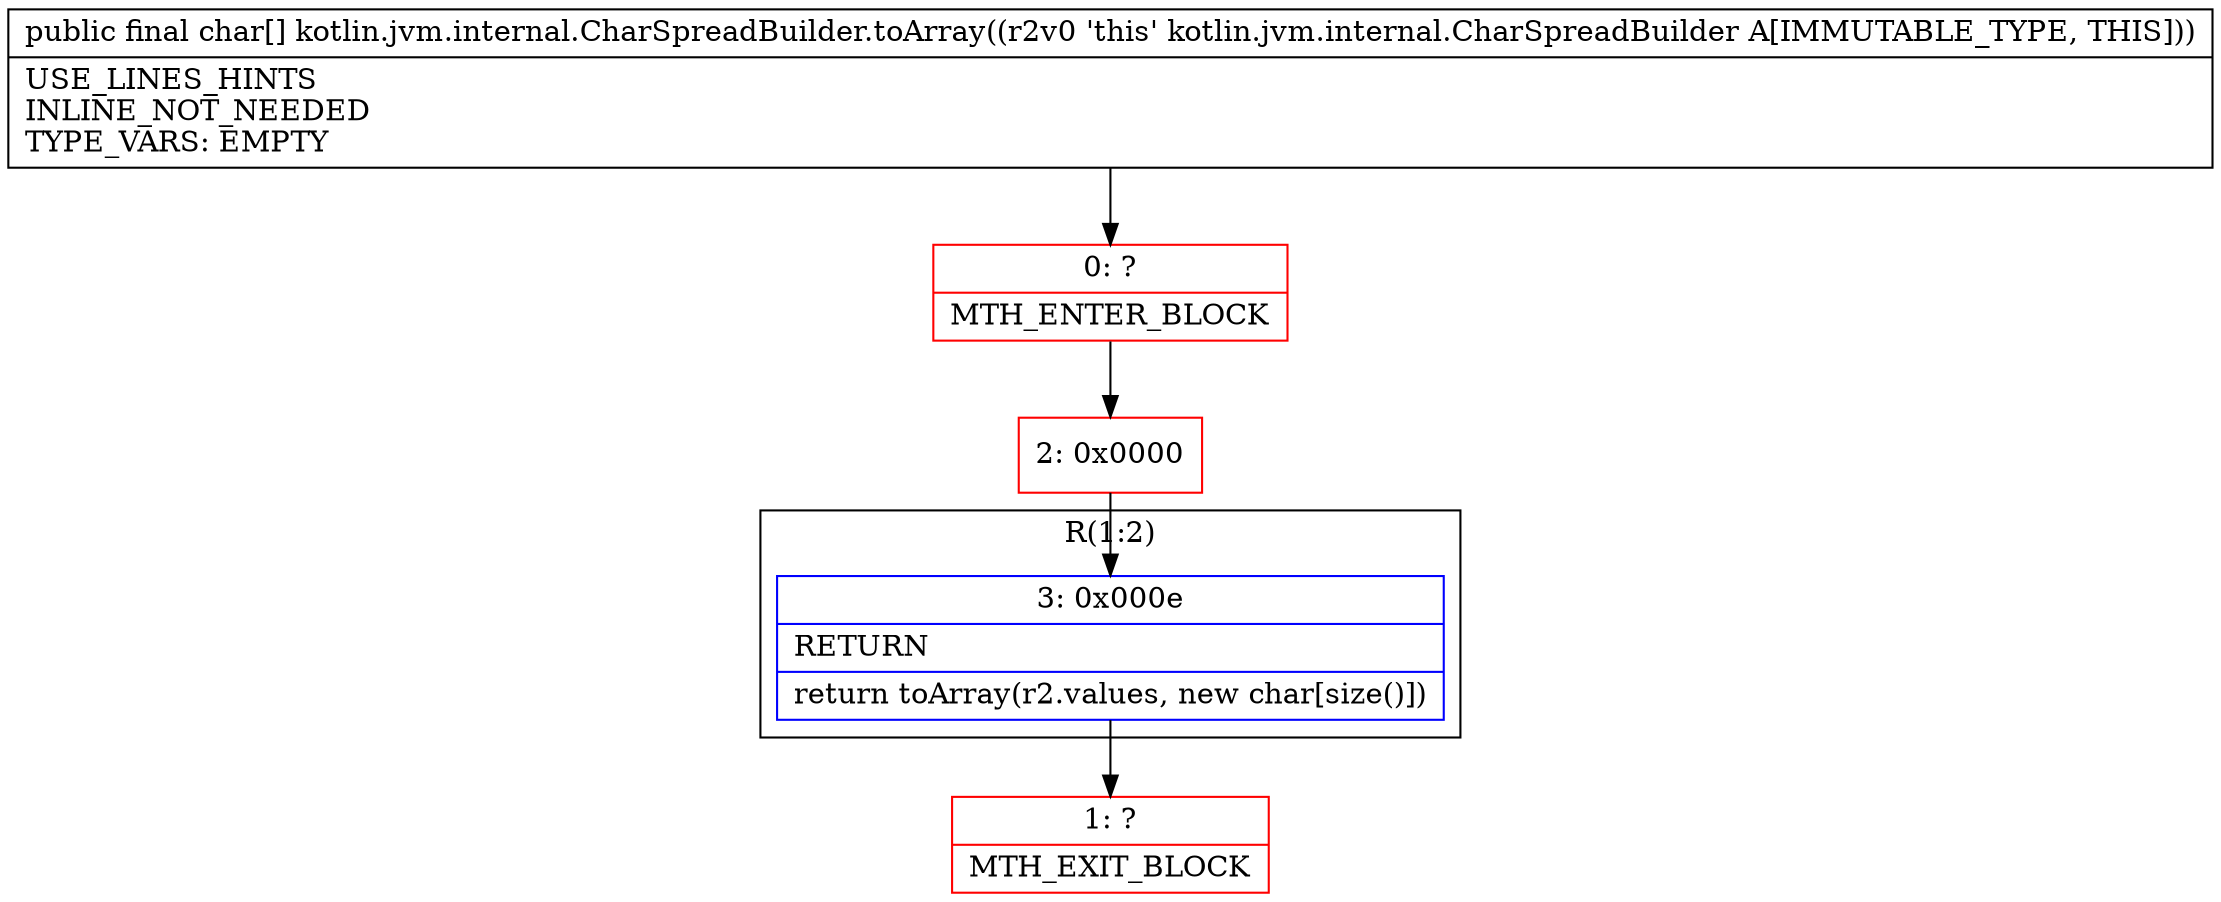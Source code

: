 digraph "CFG forkotlin.jvm.internal.CharSpreadBuilder.toArray()[C" {
subgraph cluster_Region_2011079043 {
label = "R(1:2)";
node [shape=record,color=blue];
Node_3 [shape=record,label="{3\:\ 0x000e|RETURN\l|return toArray(r2.values, new char[size()])\l}"];
}
Node_0 [shape=record,color=red,label="{0\:\ ?|MTH_ENTER_BLOCK\l}"];
Node_2 [shape=record,color=red,label="{2\:\ 0x0000}"];
Node_1 [shape=record,color=red,label="{1\:\ ?|MTH_EXIT_BLOCK\l}"];
MethodNode[shape=record,label="{public final char[] kotlin.jvm.internal.CharSpreadBuilder.toArray((r2v0 'this' kotlin.jvm.internal.CharSpreadBuilder A[IMMUTABLE_TYPE, THIS]))  | USE_LINES_HINTS\lINLINE_NOT_NEEDED\lTYPE_VARS: EMPTY\l}"];
MethodNode -> Node_0;Node_3 -> Node_1;
Node_0 -> Node_2;
Node_2 -> Node_3;
}


